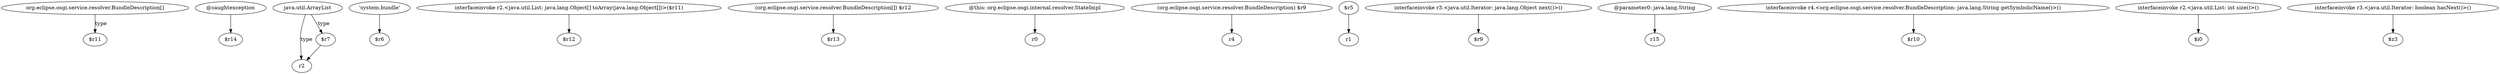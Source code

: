 digraph g {
0[label="org.eclipse.osgi.service.resolver.BundleDescription[]"]
1[label="$r11"]
0->1[label="type"]
2[label="@caughtexception"]
3[label="$r14"]
2->3[label=""]
4[label="java.util.ArrayList"]
5[label="r2"]
4->5[label="type"]
6[label="'system.bundle'"]
7[label="$r6"]
6->7[label=""]
8[label="$r7"]
8->5[label=""]
9[label="interfaceinvoke r2.<java.util.List: java.lang.Object[] toArray(java.lang.Object[])>($r11)"]
10[label="$r12"]
9->10[label=""]
11[label="(org.eclipse.osgi.service.resolver.BundleDescription[]) $r12"]
12[label="$r13"]
11->12[label=""]
13[label="@this: org.eclipse.osgi.internal.resolver.StateImpl"]
14[label="r0"]
13->14[label=""]
15[label="(org.eclipse.osgi.service.resolver.BundleDescription) $r9"]
16[label="r4"]
15->16[label=""]
17[label="$r5"]
18[label="r1"]
17->18[label=""]
19[label="interfaceinvoke r3.<java.util.Iterator: java.lang.Object next()>()"]
20[label="$r9"]
19->20[label=""]
21[label="@parameter0: java.lang.String"]
22[label="r15"]
21->22[label=""]
23[label="interfaceinvoke r4.<org.eclipse.osgi.service.resolver.BundleDescription: java.lang.String getSymbolicName()>()"]
24[label="$r10"]
23->24[label=""]
25[label="interfaceinvoke r2.<java.util.List: int size()>()"]
26[label="$i0"]
25->26[label=""]
4->8[label="type"]
27[label="interfaceinvoke r3.<java.util.Iterator: boolean hasNext()>()"]
28[label="$z3"]
27->28[label=""]
}